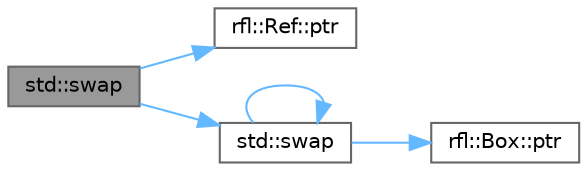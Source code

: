 digraph "std::swap"
{
 // LATEX_PDF_SIZE
  bgcolor="transparent";
  edge [fontname=Helvetica,fontsize=10,labelfontname=Helvetica,labelfontsize=10];
  node [fontname=Helvetica,fontsize=10,shape=box,height=0.2,width=0.4];
  rankdir="LR";
  Node1 [id="Node000001",label="std::swap",height=0.2,width=0.4,color="gray40", fillcolor="grey60", style="filled", fontcolor="black",tooltip=" "];
  Node1 -> Node2 [id="edge5_Node000001_Node000002",color="steelblue1",style="solid",tooltip=" "];
  Node2 [id="Node000002",label="rfl::Ref::ptr",height=0.2,width=0.4,color="grey40", fillcolor="white", style="filled",URL="$classrfl_1_1_ref.html#a9424eff3a6525ddb61c345e1bdc8de53",tooltip="Returns the underlying shared_ptr"];
  Node1 -> Node3 [id="edge6_Node000001_Node000003",color="steelblue1",style="solid",tooltip=" "];
  Node3 [id="Node000003",label="std::swap",height=0.2,width=0.4,color="grey40", fillcolor="white", style="filled",URL="$namespacestd.html#a3acbe51b6415e9284430194bf04944e1",tooltip=" "];
  Node3 -> Node4 [id="edge7_Node000003_Node000004",color="steelblue1",style="solid",tooltip=" "];
  Node4 [id="Node000004",label="rfl::Box::ptr",height=0.2,width=0.4,color="grey40", fillcolor="white", style="filled",URL="$classrfl_1_1_box.html#a2edf048a6e6bea174db329e6ce7cf3df",tooltip="Returns the underlying unique_ptr"];
  Node3 -> Node3 [id="edge8_Node000003_Node000003",color="steelblue1",style="solid",tooltip=" "];
}
